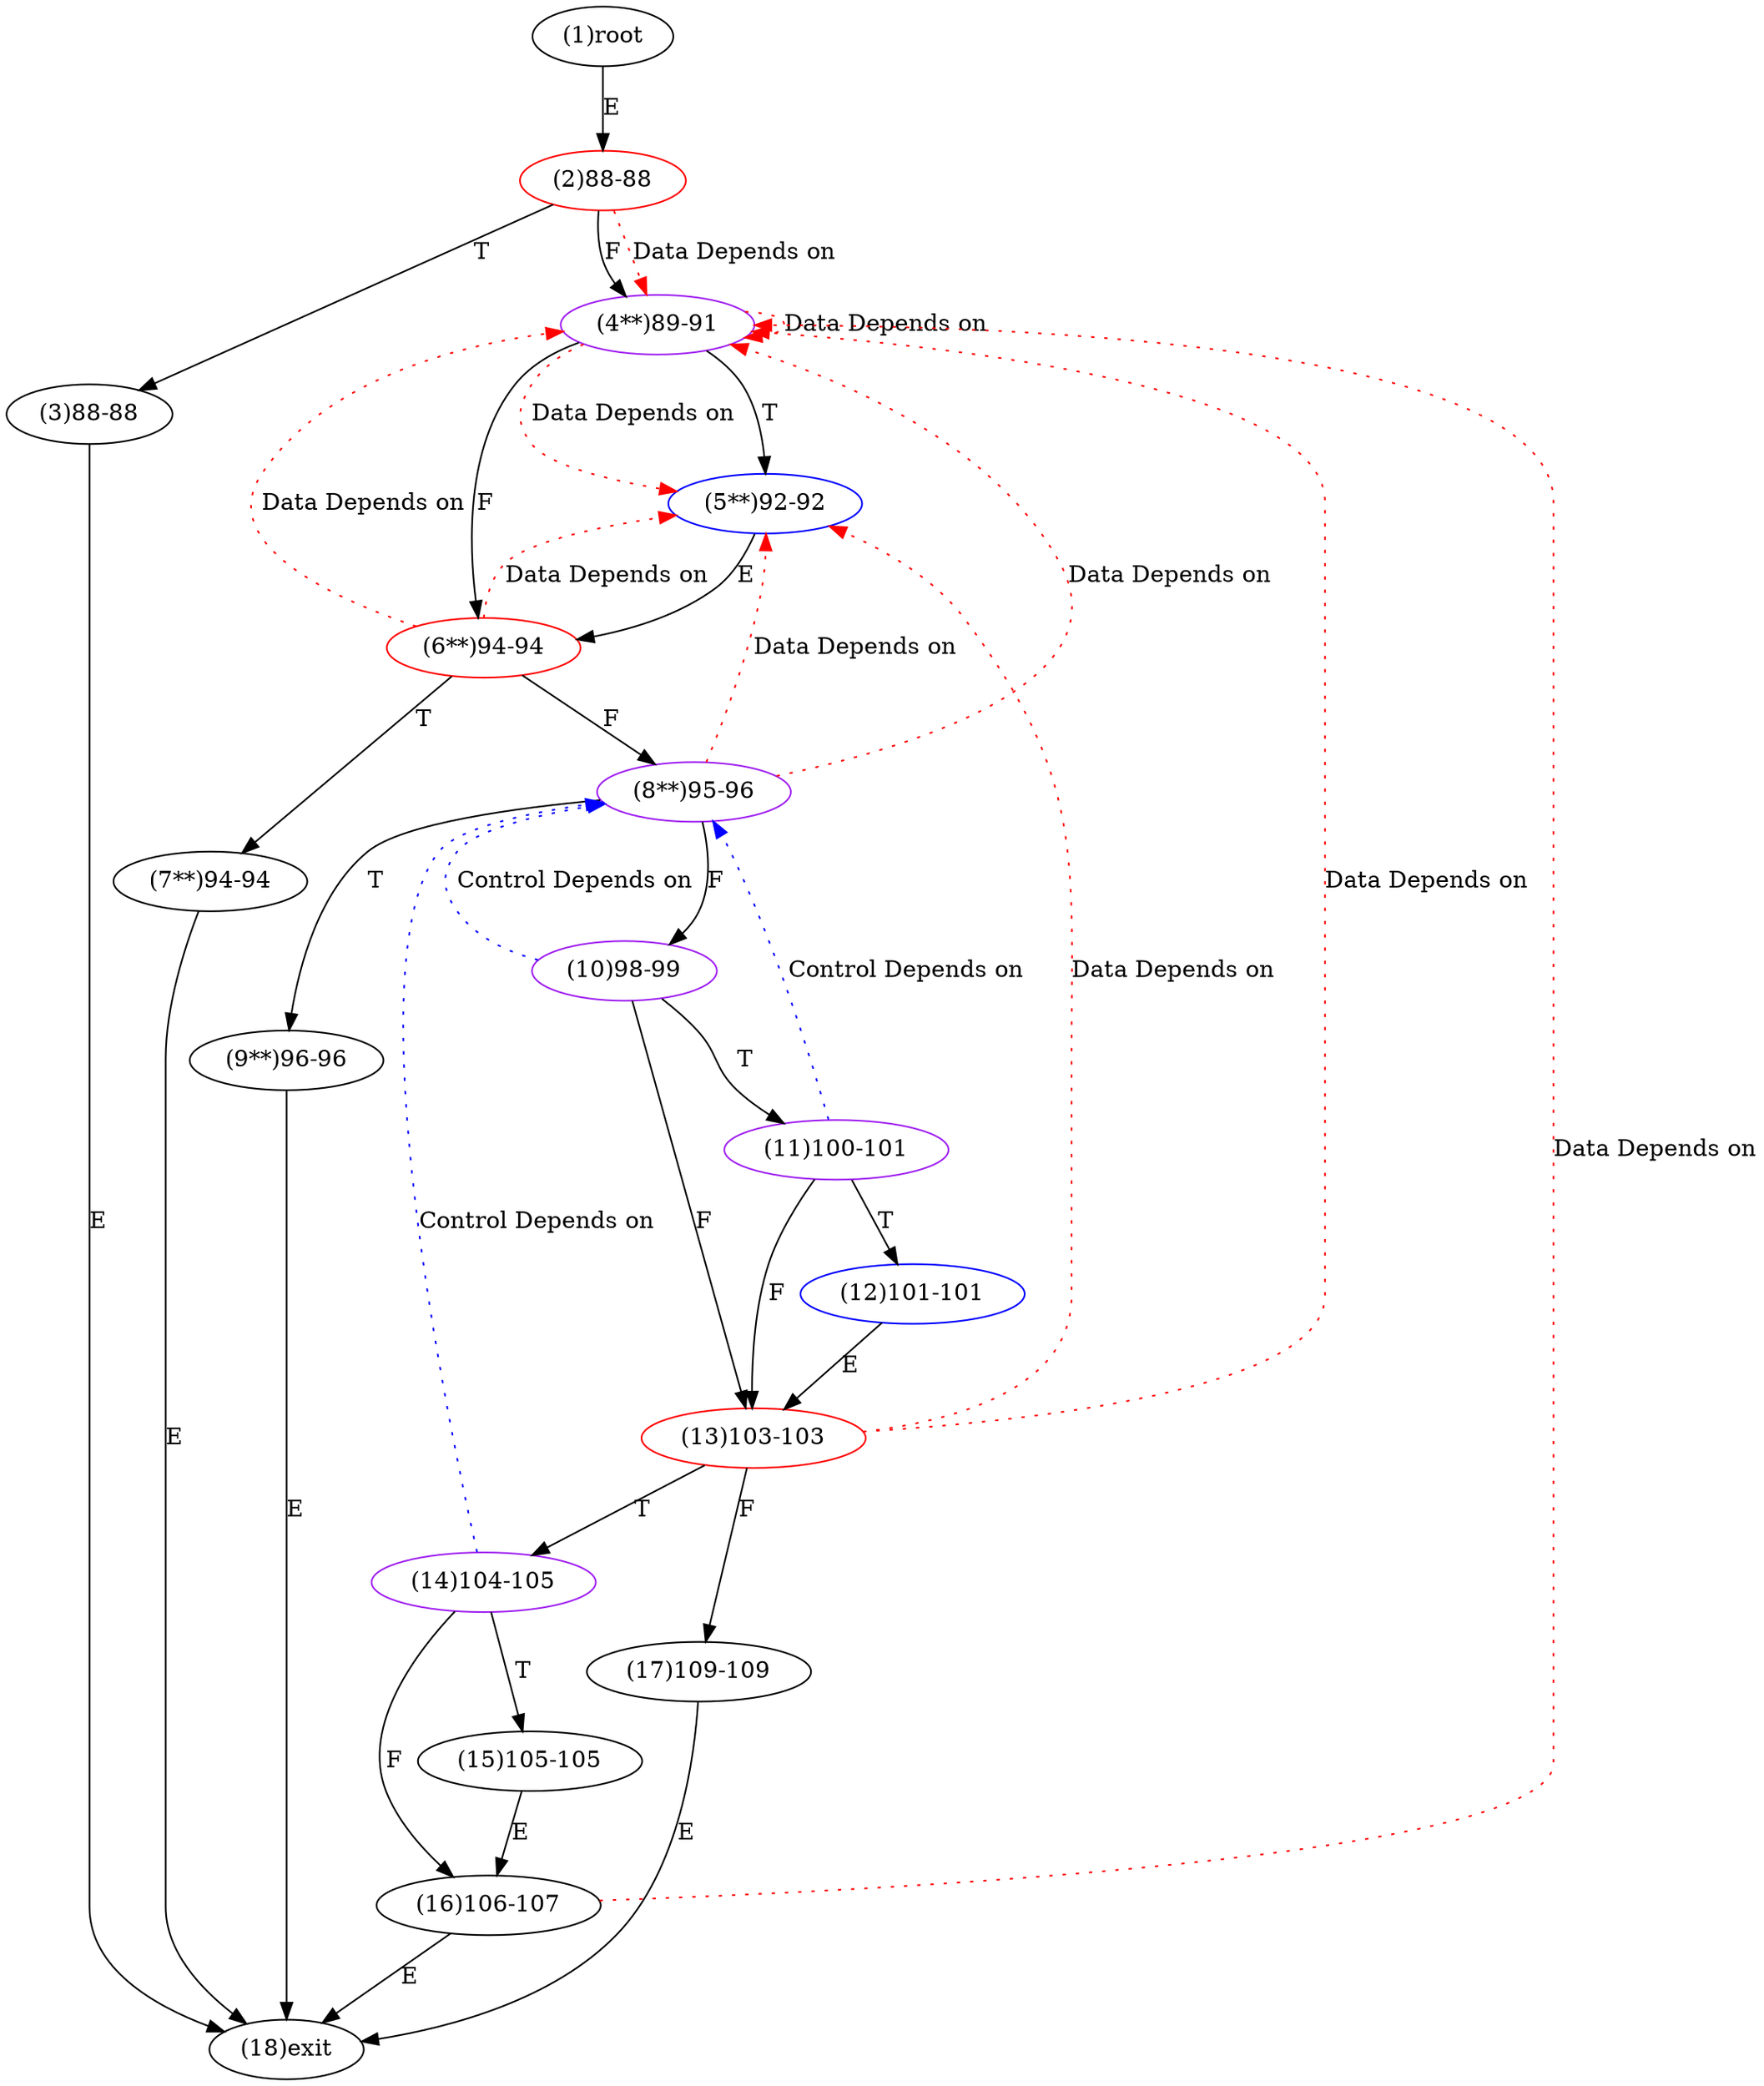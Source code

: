 digraph "" { 
1[ label="(1)root"];
2[ label="(2)88-88",color=red];
3[ label="(3)88-88"];
4[ label="(4**)89-91",color=purple];
5[ label="(5**)92-92",color=blue];
6[ label="(6**)94-94",color=red];
7[ label="(7**)94-94"];
8[ label="(8**)95-96",color=purple];
9[ label="(9**)96-96"];
10[ label="(10)98-99",color=purple];
11[ label="(11)100-101",color=purple];
12[ label="(12)101-101",color=blue];
13[ label="(13)103-103",color=red];
14[ label="(14)104-105",color=purple];
15[ label="(15)105-105"];
17[ label="(17)109-109"];
16[ label="(16)106-107"];
18[ label="(18)exit"];
1->2[ label="E"];
2->4[ label="F"];
2->3[ label="T"];
3->18[ label="E"];
4->6[ label="F"];
4->5[ label="T"];
5->6[ label="E"];
6->8[ label="F"];
6->7[ label="T"];
7->18[ label="E"];
8->10[ label="F"];
8->9[ label="T"];
9->18[ label="E"];
10->13[ label="F"];
10->11[ label="T"];
11->13[ label="F"];
11->12[ label="T"];
12->13[ label="E"];
13->17[ label="F"];
13->14[ label="T"];
14->16[ label="F"];
14->15[ label="T"];
15->16[ label="E"];
16->18[ label="E"];
17->18[ label="E"];
2->4[ color="red" label="Data Depends on" style = dotted ];
4->4[ color="red" label="Data Depends on" style = dotted ];
4->5[ color="red" label="Data Depends on" style = dotted ];
6->4[ color="red" label="Data Depends on" style = dotted ];
6->5[ color="red" label="Data Depends on" style = dotted ];
8->4[ color="red" label="Data Depends on" style = dotted ];
8->5[ color="red" label="Data Depends on" style = dotted ];
10->8[ color="blue" label="Control Depends on" style = dotted ];
11->8[ color="blue" label="Control Depends on" style = dotted ];
13->5[ color="red" label="Data Depends on" style = dotted ];
13->4[ color="red" label="Data Depends on" style = dotted ];
14->8[ color="blue" label="Control Depends on" style = dotted ];
16->4[ color="red" label="Data Depends on" style = dotted ];
}